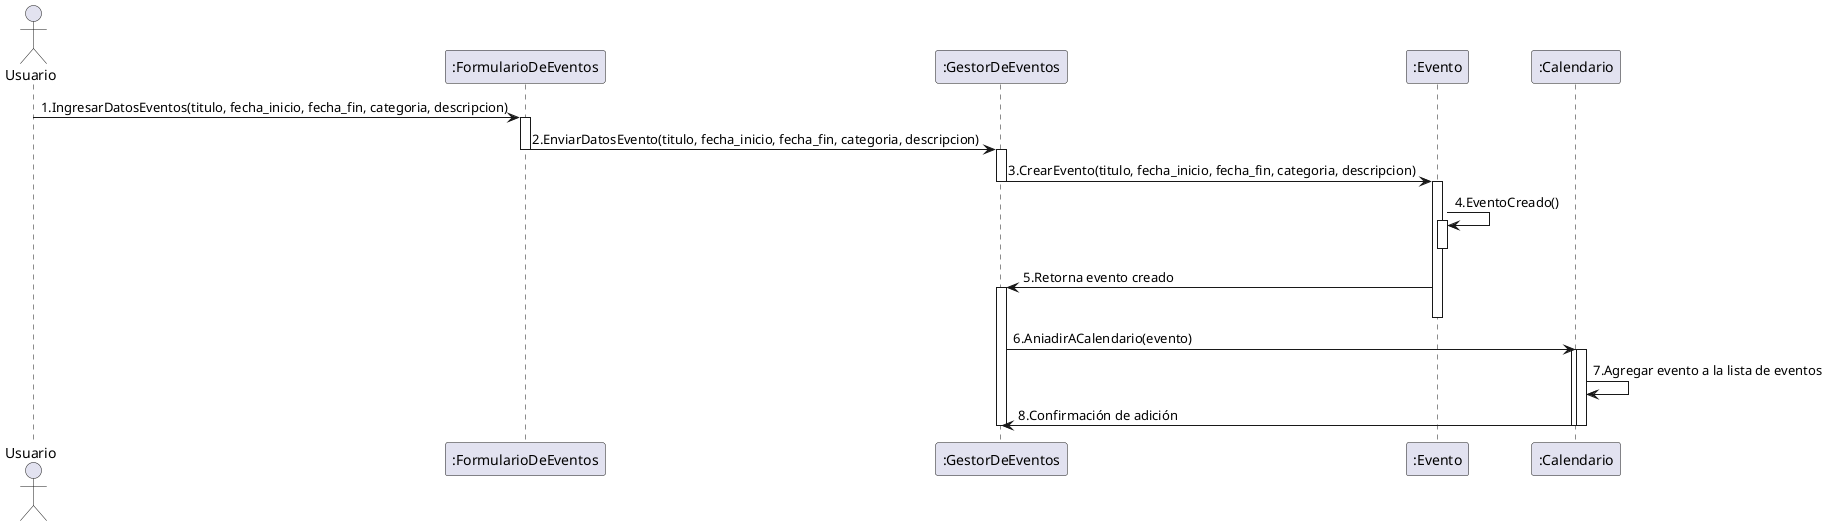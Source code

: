 @startuml Diagrama de secuencia UC3 Publicar un evento
actor Usuario

participant ":FormularioDeEventos" as form
participant ":GestorDeEventos" as gestor
participant ":Evento" as event
participant ":Calendario" as cal

Usuario -> form : 1.IngresarDatosEventos(titulo, fecha_inicio, fecha_fin, categoria, descripcion)
activate form 
form -> gestor : 2.EnviarDatosEvento(titulo, fecha_inicio, fecha_fin, categoria, descripcion)
deactivate form 
activate gestor 
gestor -> event : 3.CrearEvento(titulo, fecha_inicio, fecha_fin, categoria, descripcion)
deactivate gestor
activate event 

event -> event : 4.EventoCreado()
activate event
deactivate event
gestor <- event : 5.Retorna evento creado

activate gestor
deactivate event
gestor -> cal : 6.AniadirACalendario(evento)
activate cal
activate cal
cal -> cal : 7.Agregar evento a la lista de eventos
gestor <- cal : 8.Confirmación de adición
deactivate cal
deactivate cal
deactivate gestor

@enduml